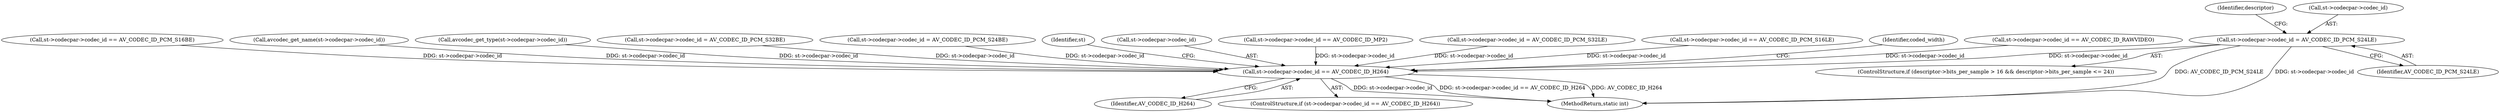 digraph "0_FFmpeg_bab0716c7f4793ec42e05a5aa7e80d82a0dd4e75@pointer" {
"1001753" [label="(Call,st->codecpar->codec_id = AV_CODEC_ID_PCM_S24LE)"];
"1001927" [label="(Call,st->codecpar->codec_id == AV_CODEC_ID_H264)"];
"1001926" [label="(ControlStructure,if (st->codecpar->codec_id == AV_CODEC_ID_H264))"];
"1001776" [label="(Call,st->codecpar->codec_id == AV_CODEC_ID_PCM_S16BE)"];
"1001087" [label="(Call,avcodec_get_name(st->codecpar->codec_id))"];
"1001867" [label="(Call,avcodec_get_type(st->codecpar->codec_id))"];
"1001810" [label="(Call,st->codecpar->codec_id = AV_CODEC_ID_PCM_S32BE)"];
"1001741" [label="(ControlStructure,if (descriptor->bits_per_sample > 16 && descriptor->bits_per_sample <= 24))"];
"1001796" [label="(Call,st->codecpar->codec_id = AV_CODEC_ID_PCM_S24BE)"];
"1001970" [label="(Identifier,st)"];
"1001991" [label="(MethodReturn,static int)"];
"1001928" [label="(Call,st->codecpar->codec_id)"];
"1001819" [label="(Call,st->codecpar->codec_id == AV_CODEC_ID_MP2)"];
"1001900" [label="(Identifier,descriptor)"];
"1001753" [label="(Call,st->codecpar->codec_id = AV_CODEC_ID_PCM_S24LE)"];
"1001933" [label="(Identifier,AV_CODEC_ID_H264)"];
"1001767" [label="(Call,st->codecpar->codec_id = AV_CODEC_ID_PCM_S32LE)"];
"1001759" [label="(Identifier,AV_CODEC_ID_PCM_S24LE)"];
"1001927" [label="(Call,st->codecpar->codec_id == AV_CODEC_ID_H264)"];
"1001733" [label="(Call,st->codecpar->codec_id == AV_CODEC_ID_PCM_S16LE)"];
"1001754" [label="(Call,st->codecpar->codec_id)"];
"1001937" [label="(Identifier,coded_width)"];
"1001414" [label="(Call,st->codecpar->codec_id == AV_CODEC_ID_RAWVIDEO)"];
"1001753" -> "1001741"  [label="AST: "];
"1001753" -> "1001759"  [label="CFG: "];
"1001754" -> "1001753"  [label="AST: "];
"1001759" -> "1001753"  [label="AST: "];
"1001900" -> "1001753"  [label="CFG: "];
"1001753" -> "1001991"  [label="DDG: AV_CODEC_ID_PCM_S24LE"];
"1001753" -> "1001991"  [label="DDG: st->codecpar->codec_id"];
"1001753" -> "1001927"  [label="DDG: st->codecpar->codec_id"];
"1001927" -> "1001926"  [label="AST: "];
"1001927" -> "1001933"  [label="CFG: "];
"1001928" -> "1001927"  [label="AST: "];
"1001933" -> "1001927"  [label="AST: "];
"1001937" -> "1001927"  [label="CFG: "];
"1001970" -> "1001927"  [label="CFG: "];
"1001927" -> "1001991"  [label="DDG: AV_CODEC_ID_H264"];
"1001927" -> "1001991"  [label="DDG: st->codecpar->codec_id"];
"1001927" -> "1001991"  [label="DDG: st->codecpar->codec_id == AV_CODEC_ID_H264"];
"1001819" -> "1001927"  [label="DDG: st->codecpar->codec_id"];
"1001414" -> "1001927"  [label="DDG: st->codecpar->codec_id"];
"1001776" -> "1001927"  [label="DDG: st->codecpar->codec_id"];
"1001810" -> "1001927"  [label="DDG: st->codecpar->codec_id"];
"1001767" -> "1001927"  [label="DDG: st->codecpar->codec_id"];
"1001796" -> "1001927"  [label="DDG: st->codecpar->codec_id"];
"1001087" -> "1001927"  [label="DDG: st->codecpar->codec_id"];
"1001733" -> "1001927"  [label="DDG: st->codecpar->codec_id"];
"1001867" -> "1001927"  [label="DDG: st->codecpar->codec_id"];
}
